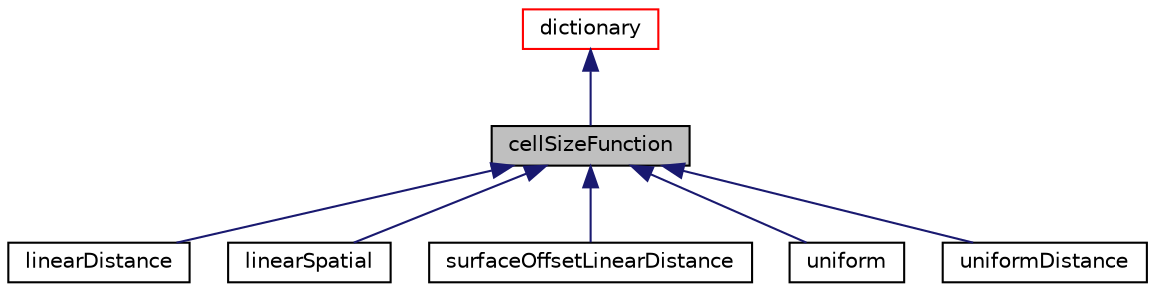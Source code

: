 digraph "cellSizeFunction"
{
  bgcolor="transparent";
  edge [fontname="Helvetica",fontsize="10",labelfontname="Helvetica",labelfontsize="10"];
  node [fontname="Helvetica",fontsize="10",shape=record];
  Node1 [label="cellSizeFunction",height=0.2,width=0.4,color="black", fillcolor="grey75", style="filled", fontcolor="black"];
  Node2 -> Node1 [dir="back",color="midnightblue",fontsize="10",style="solid",fontname="Helvetica"];
  Node2 [label="dictionary",height=0.2,width=0.4,color="red",URL="$a00524.html",tooltip="A list of keyword definitions, which are a keyword followed by any number of values (e..."];
  Node1 -> Node3 [dir="back",color="midnightblue",fontsize="10",style="solid",fontname="Helvetica"];
  Node3 [label="linearDistance",height=0.2,width=0.4,color="black",URL="$a01337.html"];
  Node1 -> Node4 [dir="back",color="midnightblue",fontsize="10",style="solid",fontname="Helvetica"];
  Node4 [label="linearSpatial",height=0.2,width=0.4,color="black",URL="$a01343.html"];
  Node1 -> Node5 [dir="back",color="midnightblue",fontsize="10",style="solid",fontname="Helvetica"];
  Node5 [label="surfaceOffsetLinearDistance",height=0.2,width=0.4,color="black",URL="$a02487.html"];
  Node1 -> Node6 [dir="back",color="midnightblue",fontsize="10",style="solid",fontname="Helvetica"];
  Node6 [label="uniform",height=0.2,width=0.4,color="black",URL="$a02737.html",tooltip="Uniform/equally-weighted distribution model. "];
  Node1 -> Node7 [dir="back",color="midnightblue",fontsize="10",style="solid",fontname="Helvetica"];
  Node7 [label="uniformDistance",height=0.2,width=0.4,color="black",URL="$a02741.html"];
}
